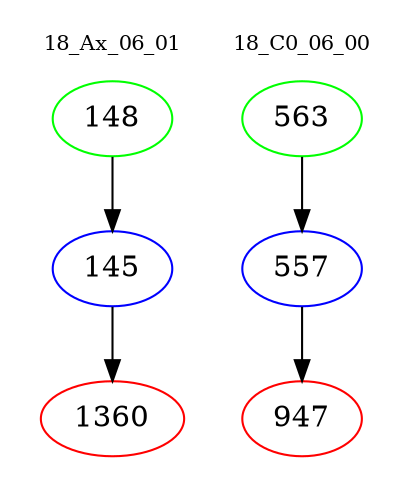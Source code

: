 digraph{
subgraph cluster_0 {
color = white
label = "18_Ax_06_01";
fontsize=10;
T0_148 [label="148", color="green"]
T0_148 -> T0_145 [color="black"]
T0_145 [label="145", color="blue"]
T0_145 -> T0_1360 [color="black"]
T0_1360 [label="1360", color="red"]
}
subgraph cluster_1 {
color = white
label = "18_C0_06_00";
fontsize=10;
T1_563 [label="563", color="green"]
T1_563 -> T1_557 [color="black"]
T1_557 [label="557", color="blue"]
T1_557 -> T1_947 [color="black"]
T1_947 [label="947", color="red"]
}
}
